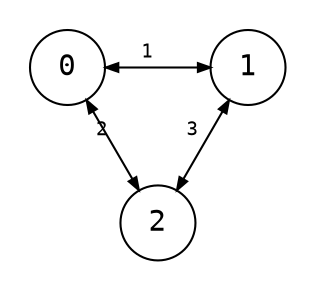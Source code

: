 digraph {
    node [shape=circle, fontname="monospace"; fixedsize=true, width="0.5"];
    edge [arrowsize=0.6, fontname="monospace", fontsize=9];
    layout=neato;
    mode="sgd";
    maxiter=10000;
    scale=1.2;
    normalize=true;
    pad=0.2;

    0 -> {1} [dir=both, label=<
        <table border="0" cellborder="0" cellspacing="0">
            <tr>
                <td>1</td>
            </tr>
        </table>
    >];

    0 -> {2} [dir=both, label=<
        <table border="0" cellborder="0" cellspacing="0">
            <tr>
                <td>2</td>
            </tr>
        </table>
    >];

    1 -> {2} [dir=both, label=<
        <table border="0" cellborder="0" cellspacing="0">
            <tr>
                <td>3</td>
            </tr>
        </table>
    >];
}